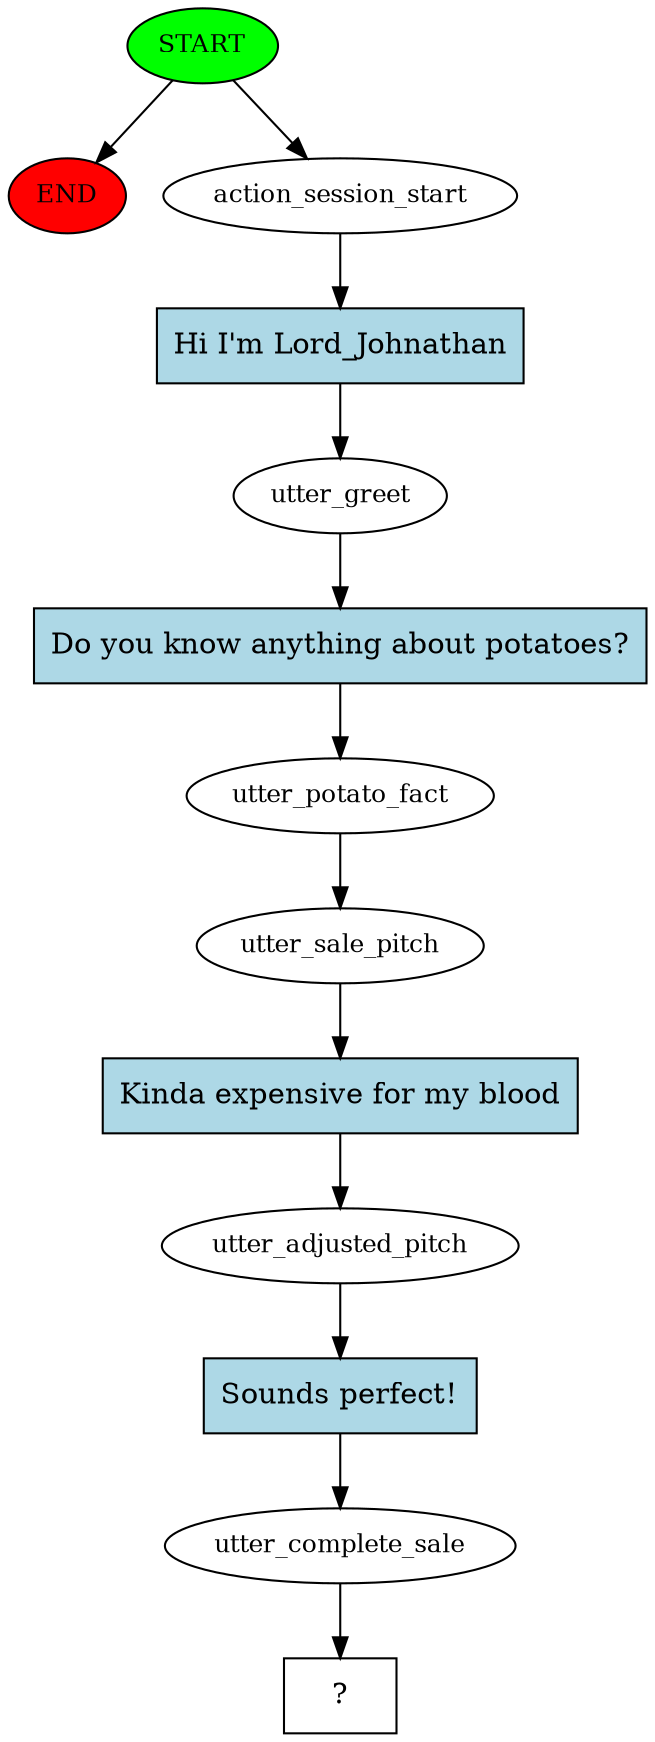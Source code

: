 digraph  {
0 [class="start active", fillcolor=green, fontsize=12, label=START, style=filled];
"-1" [class=end, fillcolor=red, fontsize=12, label=END, style=filled];
1 [class=active, fontsize=12, label=action_session_start];
2 [class=active, fontsize=12, label=utter_greet];
3 [class=active, fontsize=12, label=utter_potato_fact];
4 [class=active, fontsize=12, label=utter_sale_pitch];
5 [class=active, fontsize=12, label=utter_adjusted_pitch];
6 [class=active, fontsize=12, label=utter_complete_sale];
7 [class="intent dashed active", label="  ?  ", shape=rect];
8 [class="intent active", fillcolor=lightblue, label="Hi I'm Lord_Johnathan", shape=rect, style=filled];
9 [class="intent active", fillcolor=lightblue, label="Do you know anything about potatoes?", shape=rect, style=filled];
10 [class="intent active", fillcolor=lightblue, label="Kinda expensive for my blood", shape=rect, style=filled];
11 [class="intent active", fillcolor=lightblue, label="Sounds perfect!", shape=rect, style=filled];
0 -> "-1"  [class="", key=NONE, label=""];
0 -> 1  [class=active, key=NONE, label=""];
1 -> 8  [class=active, key=0];
2 -> 9  [class=active, key=0];
3 -> 4  [class=active, key=NONE, label=""];
4 -> 10  [class=active, key=0];
5 -> 11  [class=active, key=0];
6 -> 7  [class=active, key=NONE, label=""];
8 -> 2  [class=active, key=0];
9 -> 3  [class=active, key=0];
10 -> 5  [class=active, key=0];
11 -> 6  [class=active, key=0];
}
